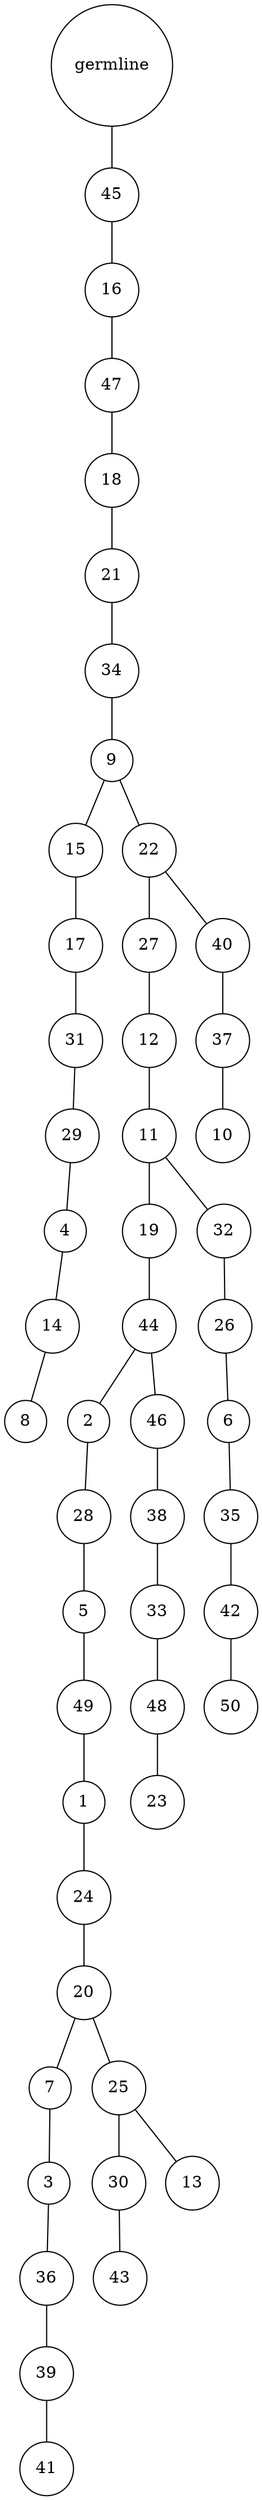 graph {
	rankdir=UD;
	splines=line;
	node [shape=circle]
	"0x7f41e7080be0" [label="germline"];
	"0x7f41e7080c10" [label="45"];
	"0x7f41e7080be0" -- "0x7f41e7080c10" ;
	"0x7f41e7080c40" [label="16"];
	"0x7f41e7080c10" -- "0x7f41e7080c40" ;
	"0x7f41e7080c70" [label="47"];
	"0x7f41e7080c40" -- "0x7f41e7080c70" ;
	"0x7f41e7080ca0" [label="18"];
	"0x7f41e7080c70" -- "0x7f41e7080ca0" ;
	"0x7f41e7080cd0" [label="21"];
	"0x7f41e7080ca0" -- "0x7f41e7080cd0" ;
	"0x7f41e7080d00" [label="34"];
	"0x7f41e7080cd0" -- "0x7f41e7080d00" ;
	"0x7f41e7080d30" [label="9"];
	"0x7f41e7080d00" -- "0x7f41e7080d30" ;
	"0x7f41e7080d60" [label="15"];
	"0x7f41e7080d30" -- "0x7f41e7080d60" ;
	"0x7f41e7080d90" [label="17"];
	"0x7f41e7080d60" -- "0x7f41e7080d90" ;
	"0x7f41e7080dc0" [label="31"];
	"0x7f41e7080d90" -- "0x7f41e7080dc0" ;
	"0x7f41e7080df0" [label="29"];
	"0x7f41e7080dc0" -- "0x7f41e7080df0" ;
	"0x7f41e7080e20" [label="4"];
	"0x7f41e7080df0" -- "0x7f41e7080e20" ;
	"0x7f41e7080e50" [label="14"];
	"0x7f41e7080e20" -- "0x7f41e7080e50" ;
	"0x7f41e7080e80" [label="8"];
	"0x7f41e7080e50" -- "0x7f41e7080e80" ;
	"0x7f41e7080eb0" [label="22"];
	"0x7f41e7080d30" -- "0x7f41e7080eb0" ;
	"0x7f41e7080ee0" [label="27"];
	"0x7f41e7080eb0" -- "0x7f41e7080ee0" ;
	"0x7f41e7080f10" [label="12"];
	"0x7f41e7080ee0" -- "0x7f41e7080f10" ;
	"0x7f41e7080f40" [label="11"];
	"0x7f41e7080f10" -- "0x7f41e7080f40" ;
	"0x7f41e7080f70" [label="19"];
	"0x7f41e7080f40" -- "0x7f41e7080f70" ;
	"0x7f41e7080fa0" [label="44"];
	"0x7f41e7080f70" -- "0x7f41e7080fa0" ;
	"0x7f41e7080fd0" [label="2"];
	"0x7f41e7080fa0" -- "0x7f41e7080fd0" ;
	"0x7f41e708b040" [label="28"];
	"0x7f41e7080fd0" -- "0x7f41e708b040" ;
	"0x7f41e708b070" [label="5"];
	"0x7f41e708b040" -- "0x7f41e708b070" ;
	"0x7f41e708b0a0" [label="49"];
	"0x7f41e708b070" -- "0x7f41e708b0a0" ;
	"0x7f41e708b0d0" [label="1"];
	"0x7f41e708b0a0" -- "0x7f41e708b0d0" ;
	"0x7f41e708b100" [label="24"];
	"0x7f41e708b0d0" -- "0x7f41e708b100" ;
	"0x7f41e708b130" [label="20"];
	"0x7f41e708b100" -- "0x7f41e708b130" ;
	"0x7f41e708b160" [label="7"];
	"0x7f41e708b130" -- "0x7f41e708b160" ;
	"0x7f41e708b190" [label="3"];
	"0x7f41e708b160" -- "0x7f41e708b190" ;
	"0x7f41e708b1c0" [label="36"];
	"0x7f41e708b190" -- "0x7f41e708b1c0" ;
	"0x7f41e708b1f0" [label="39"];
	"0x7f41e708b1c0" -- "0x7f41e708b1f0" ;
	"0x7f41e708b220" [label="41"];
	"0x7f41e708b1f0" -- "0x7f41e708b220" ;
	"0x7f41e708b250" [label="25"];
	"0x7f41e708b130" -- "0x7f41e708b250" ;
	"0x7f41e708b280" [label="30"];
	"0x7f41e708b250" -- "0x7f41e708b280" ;
	"0x7f41e708b2b0" [label="43"];
	"0x7f41e708b280" -- "0x7f41e708b2b0" ;
	"0x7f41e708b2e0" [label="13"];
	"0x7f41e708b250" -- "0x7f41e708b2e0" ;
	"0x7f41e708b310" [label="46"];
	"0x7f41e7080fa0" -- "0x7f41e708b310" ;
	"0x7f41e708b340" [label="38"];
	"0x7f41e708b310" -- "0x7f41e708b340" ;
	"0x7f41e708b370" [label="33"];
	"0x7f41e708b340" -- "0x7f41e708b370" ;
	"0x7f41e708b3a0" [label="48"];
	"0x7f41e708b370" -- "0x7f41e708b3a0" ;
	"0x7f41e708b3d0" [label="23"];
	"0x7f41e708b3a0" -- "0x7f41e708b3d0" ;
	"0x7f41e708b400" [label="32"];
	"0x7f41e7080f40" -- "0x7f41e708b400" ;
	"0x7f41e708b430" [label="26"];
	"0x7f41e708b400" -- "0x7f41e708b430" ;
	"0x7f41e708b460" [label="6"];
	"0x7f41e708b430" -- "0x7f41e708b460" ;
	"0x7f41e708b490" [label="35"];
	"0x7f41e708b460" -- "0x7f41e708b490" ;
	"0x7f41e708b4c0" [label="42"];
	"0x7f41e708b490" -- "0x7f41e708b4c0" ;
	"0x7f41e708b4f0" [label="50"];
	"0x7f41e708b4c0" -- "0x7f41e708b4f0" ;
	"0x7f41e708b520" [label="40"];
	"0x7f41e7080eb0" -- "0x7f41e708b520" ;
	"0x7f41e708b550" [label="37"];
	"0x7f41e708b520" -- "0x7f41e708b550" ;
	"0x7f41e708b580" [label="10"];
	"0x7f41e708b550" -- "0x7f41e708b580" ;
}
